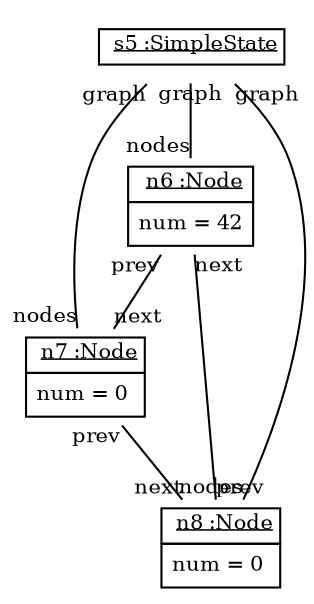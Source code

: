 graph ObjectDiagram {
   node [shape = none, fontsize = 10];
   edge [fontsize = 10];
   compound=true;

s5 [label=<<table border='0' cellborder='1' cellspacing='0'> <tr> <td> <u>s5 :SimpleState</u></td></tr></table>>];
n6 [label=<<table border='0' cellborder='1' cellspacing='0'> <tr> <td> <u>n6 :Node</u></td></tr><tr><td><table border='0' cellborder='0' cellspacing='0'><tr><td align='left'>num = 42</td></tr></table></td></tr></table>>];
n7 [label=<<table border='0' cellborder='1' cellspacing='0'> <tr> <td> <u>n7 :Node</u></td></tr><tr><td><table border='0' cellborder='0' cellspacing='0'><tr><td align='left'>num = 0</td></tr></table></td></tr></table>>];
n8 [label=<<table border='0' cellborder='1' cellspacing='0'> <tr> <td> <u>n8 :Node</u></td></tr><tr><td><table border='0' cellborder='0' cellspacing='0'><tr><td align='left'>num = 0</td></tr></table></td></tr></table>>];

s5 -- n6 [headlabel = "nodes" taillabel = "graph"];
s5 -- n7 [headlabel = "nodes" taillabel = "graph"];
s5 -- n8 [headlabel = "nodes" taillabel = "graph"];
n6 -- n7 [headlabel = "next" taillabel = "prev"];
n6 -- n8 [headlabel = "prev" taillabel = "next"];
n7 -- n8 [headlabel = "next" taillabel = "prev"];
}
